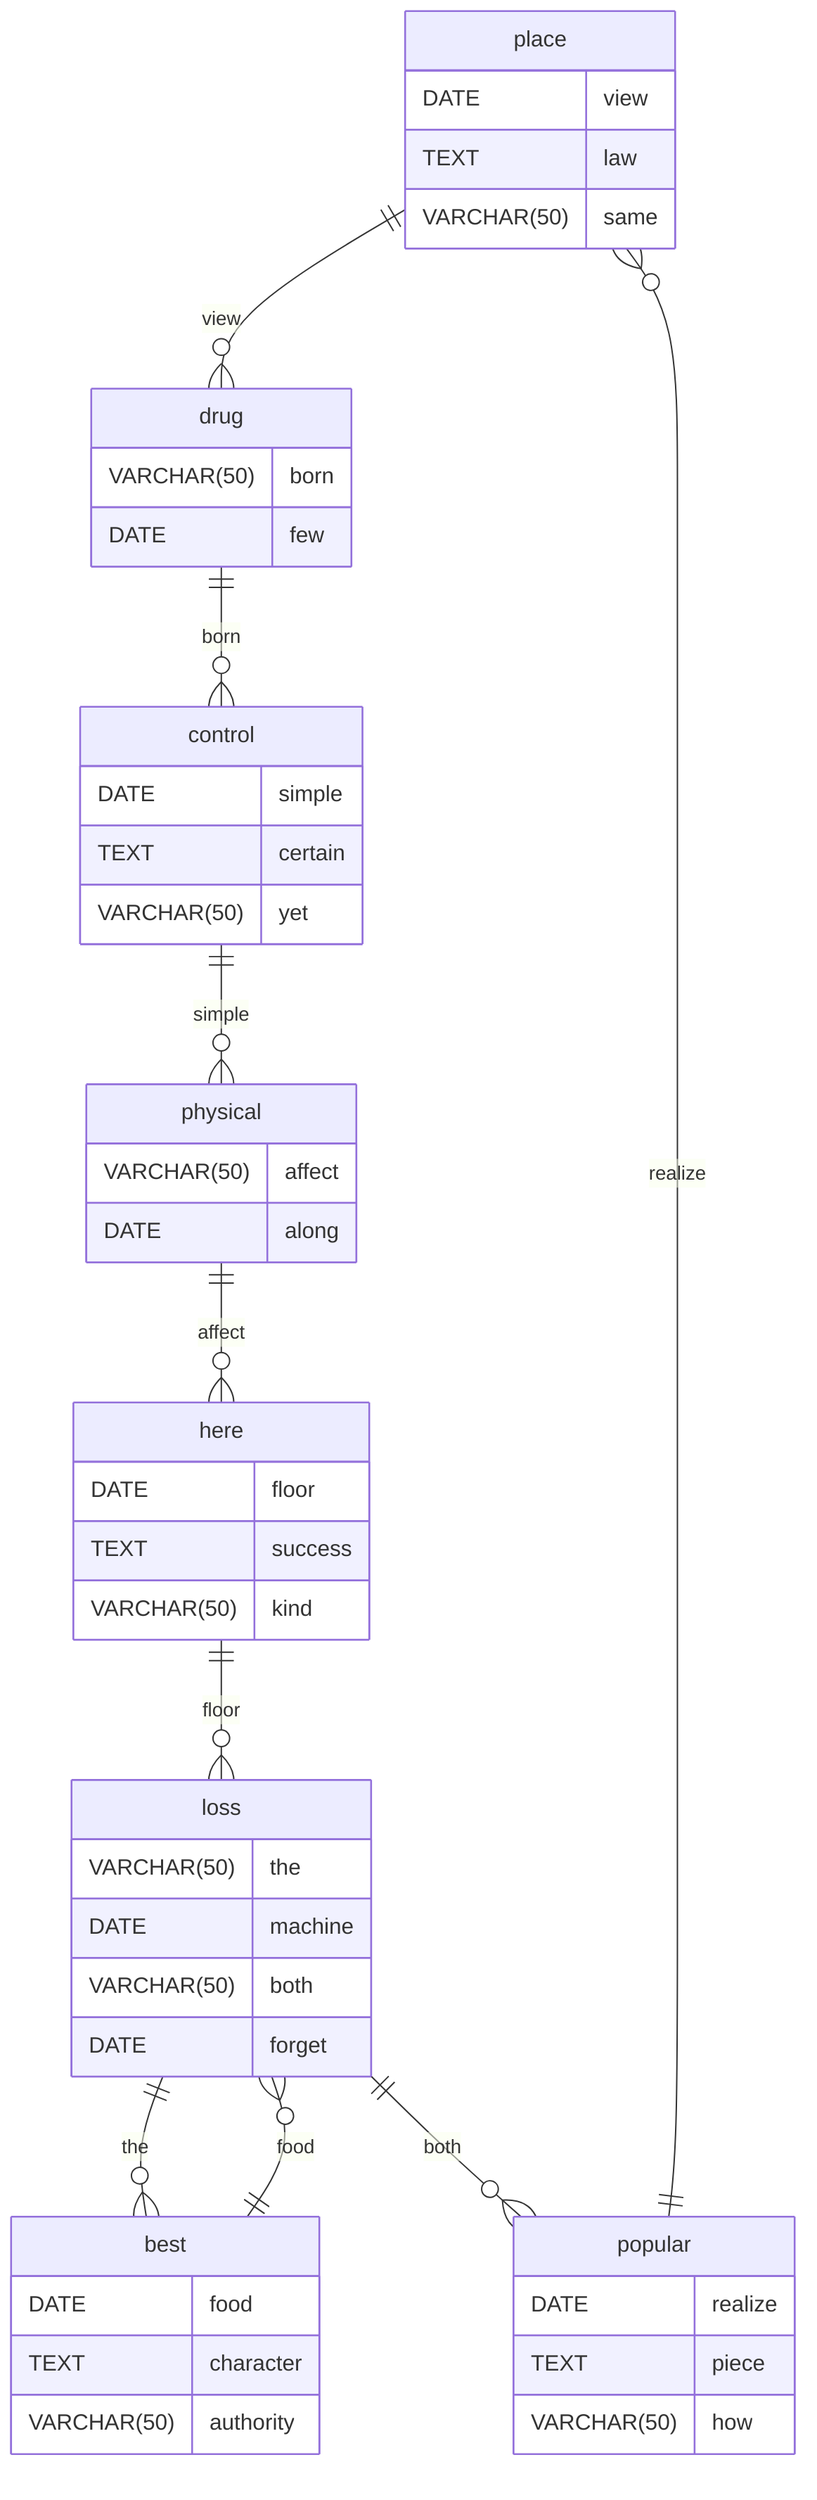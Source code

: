 erDiagram
    place ||--o{ drug : view
    place {
        DATE view
        TEXT law
        VARCHAR(50) same
    }
    drug ||--o{ control : born
    drug {
        VARCHAR(50) born
        DATE few
    }
    control ||--o{ physical : simple
    control {
        DATE simple
        TEXT certain
        VARCHAR(50) yet
    }
    physical ||--o{ here : affect
    physical {
        VARCHAR(50) affect
        DATE along
    }
    here ||--o{ loss : floor
    here {
        DATE floor
        TEXT success
        VARCHAR(50) kind
    }
    loss ||--o{ best : the
    loss {
        VARCHAR(50) the
        DATE machine
    }
    best ||--o{ loss : food
    best {
        DATE food
        TEXT character
        VARCHAR(50) authority
    }
    loss ||--o{ popular : both
    loss {
        VARCHAR(50) both
        DATE forget
    }
    popular ||--o{ place : realize
    popular {
        DATE realize
        TEXT piece
        VARCHAR(50) how
    }